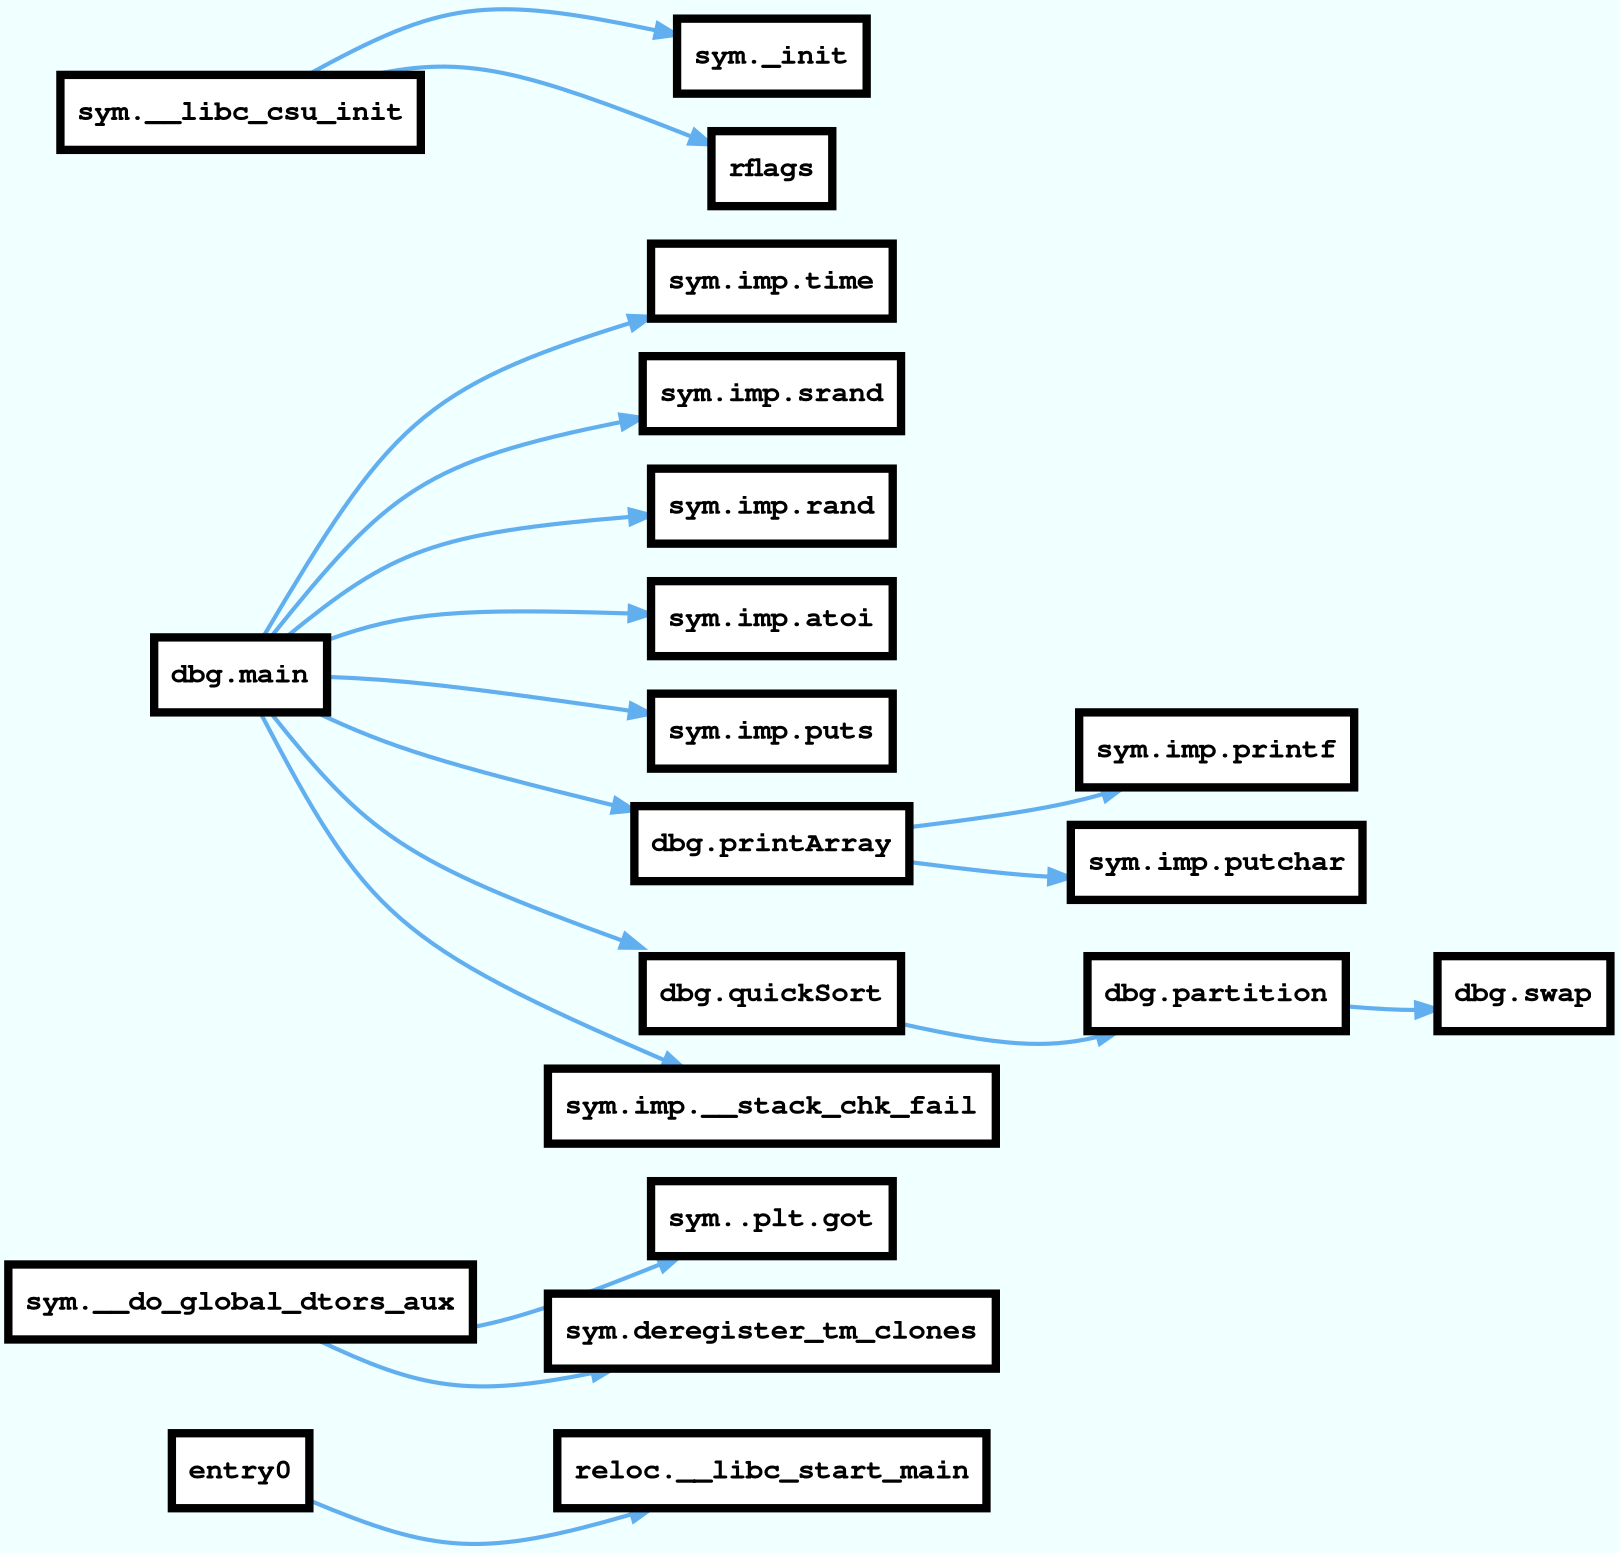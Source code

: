 digraph code {
rankdir=LR;
outputorder=edgesfirst;
graph [bgcolor=azure fontname="Courier" splines="curved"];
node [penwidth=4 fillcolor=white style=filled fontname="Courier Bold" fontsize=14 shape=box];
edge [arrowhead="normal" style=bold weight=2];
  "0x00001140" [label="entry0" URL="entry0/0x00001140"];
  "0x00001140" -> "0x00003fe0" [color="#61afef" URL="reloc.__libc_start_main/0x00003fe0"];
  "0x00003fe0" [label="reloc.__libc_start_main" URL="reloc.__libc_start_main/0x00003fe0"];
  "0x000011e0" [label="sym.__do_global_dtors_aux" URL="sym.__do_global_dtors_aux/0x000011e0"];
  "0x000011e0" -> "0x000010b0" [color="#61afef" URL="sym..plt.got/0x000010b0"];
  "0x000010b0" [label="sym..plt.got" URL="sym..plt.got/0x000010b0"];
  "0x000011e0" -> "0x00001170" [color="#61afef" URL="sym.deregister_tm_clones/0x00001170"];
  "0x00001170" [label="sym.deregister_tm_clones" URL="sym.deregister_tm_clones/0x00001170"];
  "0x0000125a" [label="dbg.partition" URL="dbg.partition/0x0000125a"];
  "0x0000125a" -> "0x00001229" [color="#61afef" URL="dbg.swap/0x00001229"];
  "0x00001229" [label="dbg.swap" URL="dbg.swap/0x00001229"];
  "0x00001590" [label="sym.__libc_csu_init" URL="sym.__libc_csu_init/0x00001590"];
  "0x00001590" -> "0x00001000" [color="#61afef" URL="sym._init/0x00001000"];
  "0x00001000" [label="sym._init" URL="sym._init/0x00001000"];
  "0x00001590" -> "0x00000000" [color="#61afef" URL="rflags/0x00000000"];
  "0x00000000" [label="rflags" URL="rflags/0x00000000"];
  "0x000013fb" [label="dbg.main" URL="dbg.main/0x000013fb"];
  "0x000013fb" -> "0x00001110" [color="#61afef" URL="sym.imp.time/0x00001110"];
  "0x00001110" [label="sym.imp.time" URL="sym.imp.time/0x00001110"];
  "0x000013fb" -> "0x00001100" [color="#61afef" URL="sym.imp.srand/0x00001100"];
  "0x00001100" [label="sym.imp.srand" URL="sym.imp.srand/0x00001100"];
  "0x000013fb" -> "0x00001130" [color="#61afef" URL="sym.imp.rand/0x00001130"];
  "0x00001130" [label="sym.imp.rand" URL="sym.imp.rand/0x00001130"];
  "0x000013fb" -> "0x00001120" [color="#61afef" URL="sym.imp.atoi/0x00001120"];
  "0x00001120" [label="sym.imp.atoi" URL="sym.imp.atoi/0x00001120"];
  "0x000013fb" -> "0x000010d0" [color="#61afef" URL="sym.imp.puts/0x000010d0"];
  "0x000010d0" [label="sym.imp.puts" URL="sym.imp.puts/0x000010d0"];
  "0x000013fb" -> "0x0000139d" [color="#61afef" URL="dbg.printArray/0x0000139d"];
  "0x0000139d" [label="dbg.printArray" URL="dbg.printArray/0x0000139d"];
  "0x000013fb" -> "0x00001337" [color="#61afef" URL="dbg.quickSort/0x00001337"];
  "0x00001337" [label="dbg.quickSort" URL="dbg.quickSort/0x00001337"];
  "0x000013fb" -> "0x000010e0" [color="#61afef" URL="sym.imp.__stack_chk_fail/0x000010e0"];
  "0x000010e0" [label="sym.imp.__stack_chk_fail" URL="sym.imp.__stack_chk_fail/0x000010e0"];
  "0x00001337" [label="dbg.quickSort" URL="dbg.quickSort/0x00001337"];
  "0x00001337" -> "0x0000125a" [color="#61afef" URL="dbg.partition/0x0000125a"];
  "0x0000125a" [label="dbg.partition" URL="dbg.partition/0x0000125a"];
  "0x00001337" -> "0x00001337" [color="#61afef" URL="dbg.quickSort/0x00001337"];
  "0x00001337" [label="dbg.quickSort" URL="dbg.quickSort/0x00001337"];
  "0x0000139d" [label="dbg.printArray" URL="dbg.printArray/0x0000139d"];
  "0x0000139d" -> "0x000010f0" [color="#61afef" URL="sym.imp.printf/0x000010f0"];
  "0x000010f0" [label="sym.imp.printf" URL="sym.imp.printf/0x000010f0"];
  "0x0000139d" -> "0x000010c0" [color="#61afef" URL="sym.imp.putchar/0x000010c0"];
  "0x000010c0" [label="sym.imp.putchar" URL="sym.imp.putchar/0x000010c0"];
}
